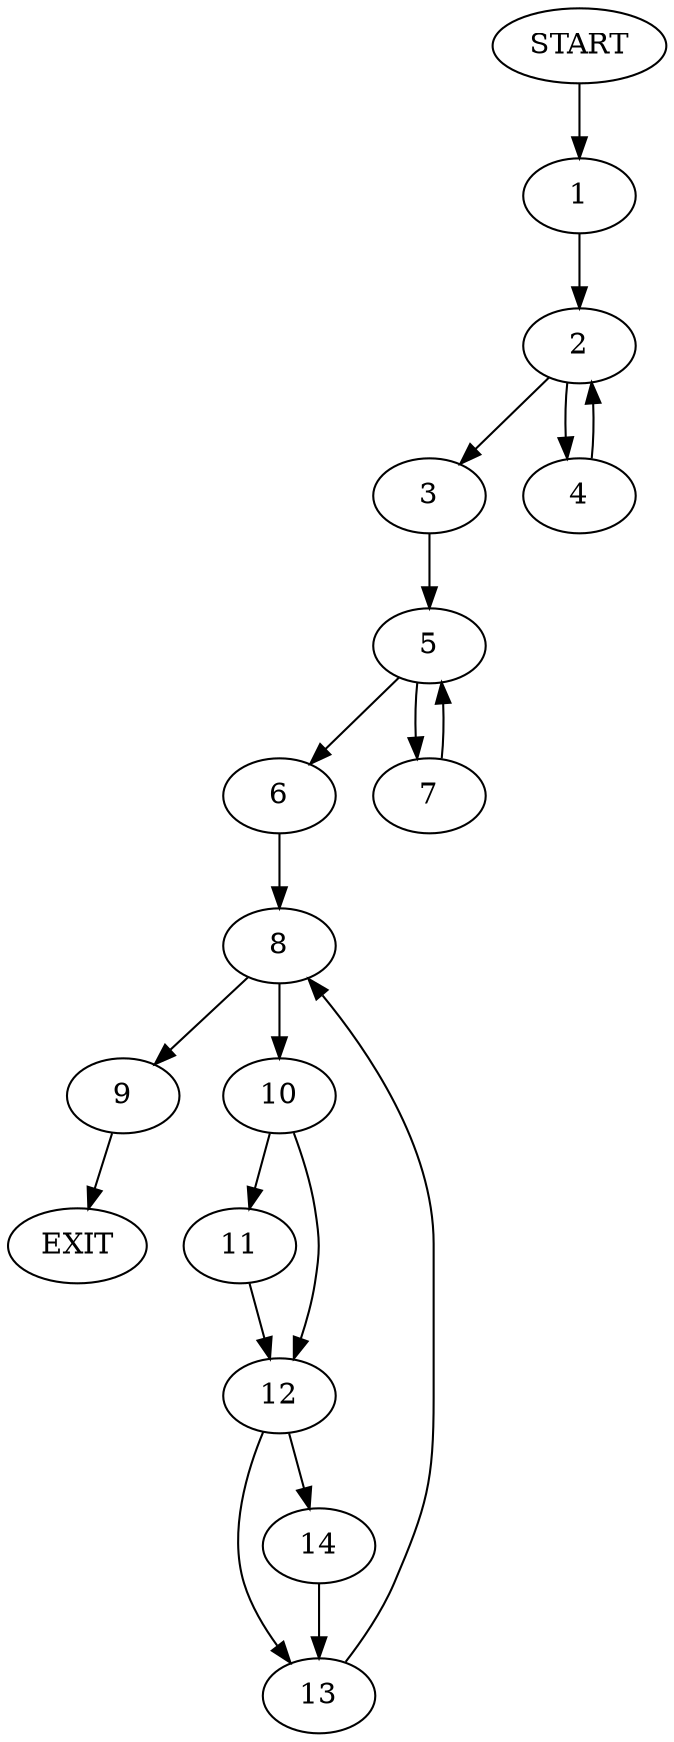 digraph {
0 [label="START"]
15 [label="EXIT"]
0 -> 1
1 -> 2
2 -> 3
2 -> 4
4 -> 2
3 -> 5
5 -> 6
5 -> 7
7 -> 5
6 -> 8
8 -> 9
8 -> 10
10 -> 11
10 -> 12
9 -> 15
12 -> 13
12 -> 14
11 -> 12
13 -> 8
14 -> 13
}

